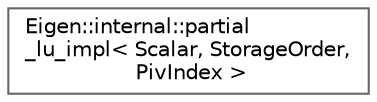 digraph "类继承关系图"
{
 // LATEX_PDF_SIZE
  bgcolor="transparent";
  edge [fontname=Helvetica,fontsize=10,labelfontname=Helvetica,labelfontsize=10];
  node [fontname=Helvetica,fontsize=10,shape=box,height=0.2,width=0.4];
  rankdir="LR";
  Node0 [id="Node000000",label="Eigen::internal::partial\l_lu_impl\< Scalar, StorageOrder,\l PivIndex \>",height=0.2,width=0.4,color="grey40", fillcolor="white", style="filled",URL="$struct_eigen_1_1internal_1_1partial__lu__impl.html",tooltip=" "];
}
